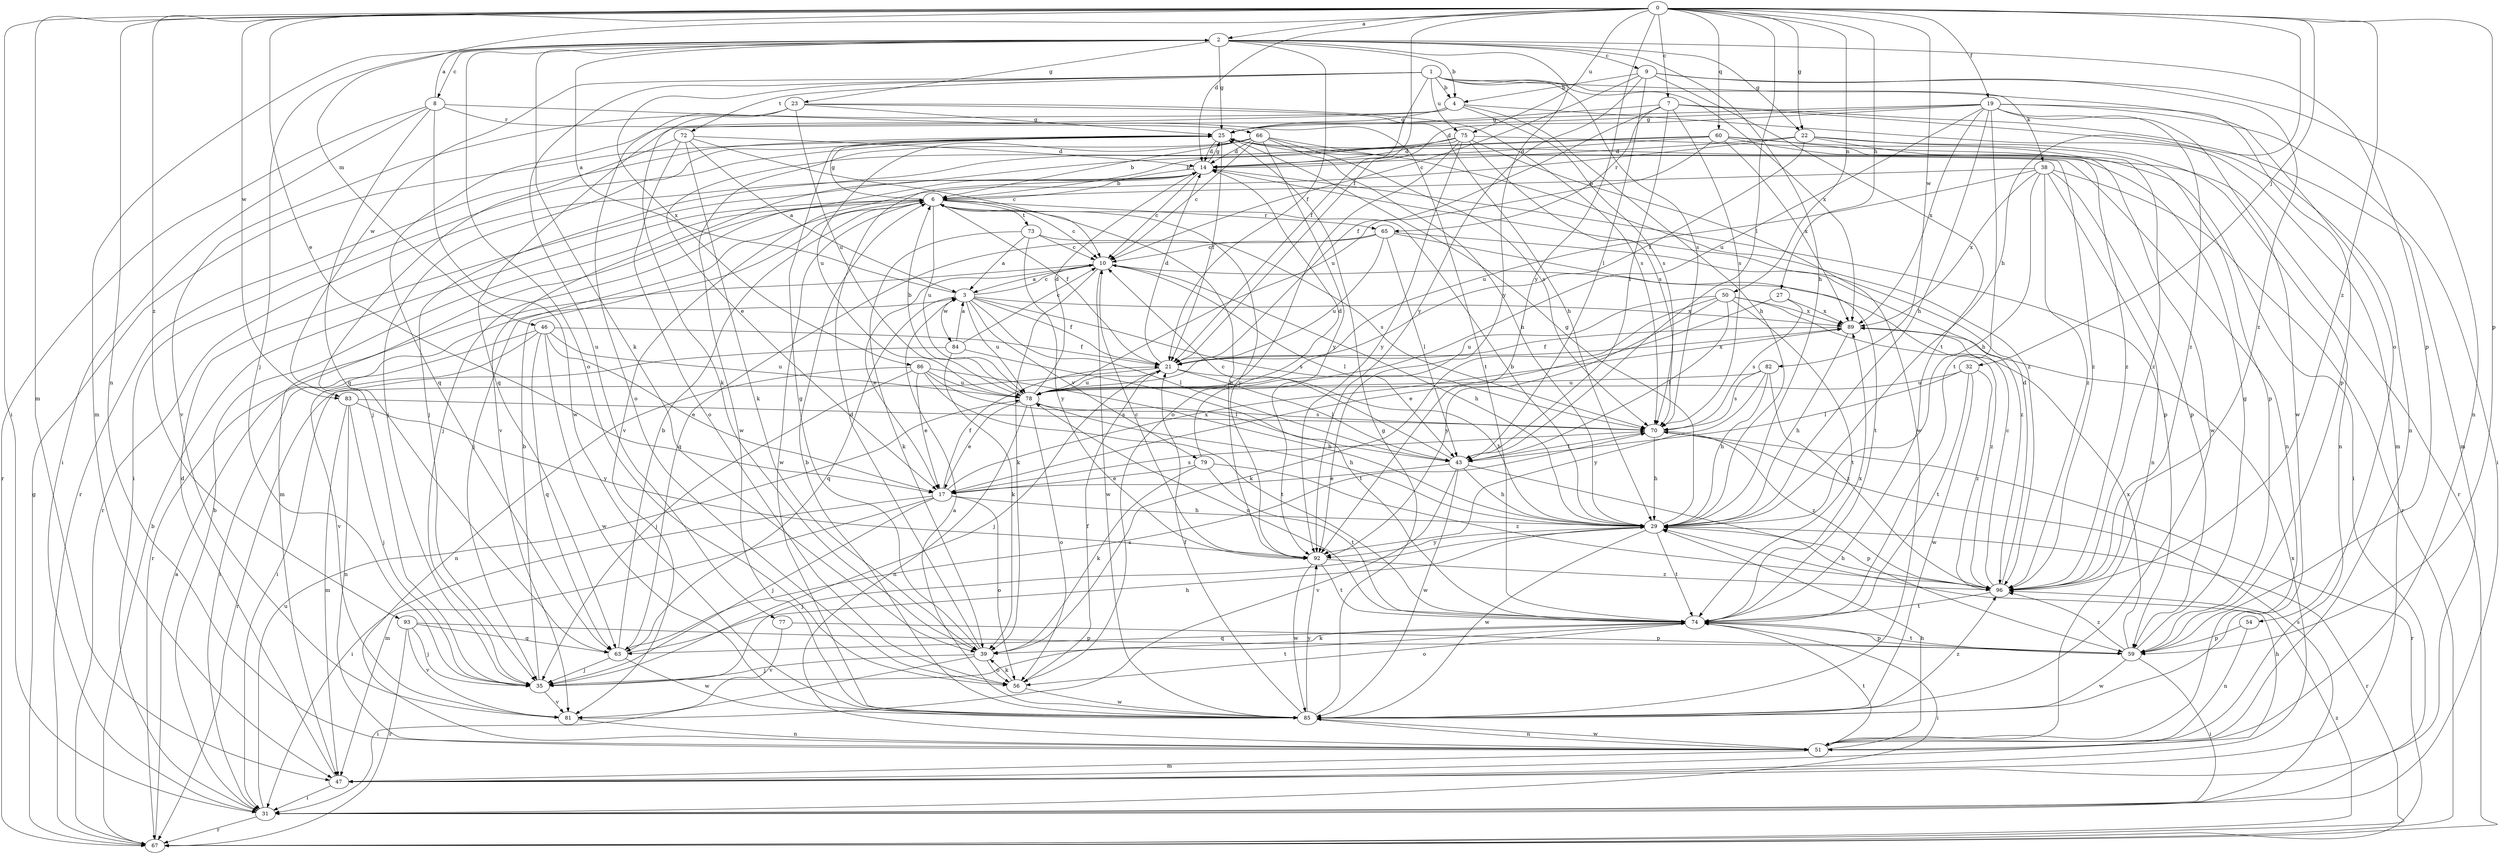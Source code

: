 strict digraph  {
0;
1;
2;
3;
4;
6;
7;
8;
9;
10;
14;
17;
19;
21;
22;
23;
25;
27;
29;
31;
32;
35;
38;
39;
43;
46;
47;
50;
51;
54;
56;
59;
60;
63;
65;
66;
67;
70;
72;
73;
74;
75;
77;
78;
79;
81;
82;
83;
84;
85;
86;
89;
92;
93;
96;
0 -> 2  [label=a];
0 -> 7  [label=c];
0 -> 14  [label=d];
0 -> 17  [label=e];
0 -> 19  [label=f];
0 -> 21  [label=f];
0 -> 22  [label=g];
0 -> 27  [label=h];
0 -> 29  [label=h];
0 -> 31  [label=i];
0 -> 32  [label=j];
0 -> 43  [label=l];
0 -> 46  [label=m];
0 -> 47  [label=m];
0 -> 50  [label=n];
0 -> 51  [label=n];
0 -> 59  [label=p];
0 -> 60  [label=q];
0 -> 75  [label=u];
0 -> 82  [label=w];
0 -> 83  [label=w];
0 -> 92  [label=y];
0 -> 93  [label=z];
0 -> 96  [label=z];
1 -> 4  [label=b];
1 -> 21  [label=f];
1 -> 38  [label=k];
1 -> 54  [label=o];
1 -> 70  [label=s];
1 -> 72  [label=t];
1 -> 75  [label=u];
1 -> 77  [label=u];
1 -> 83  [label=w];
1 -> 86  [label=x];
1 -> 89  [label=x];
2 -> 4  [label=b];
2 -> 8  [label=c];
2 -> 9  [label=c];
2 -> 21  [label=f];
2 -> 22  [label=g];
2 -> 23  [label=g];
2 -> 25  [label=g];
2 -> 29  [label=h];
2 -> 35  [label=j];
2 -> 39  [label=k];
2 -> 47  [label=m];
2 -> 56  [label=o];
2 -> 59  [label=p];
2 -> 92  [label=y];
3 -> 2  [label=a];
3 -> 10  [label=c];
3 -> 21  [label=f];
3 -> 43  [label=l];
3 -> 63  [label=q];
3 -> 70  [label=s];
3 -> 78  [label=u];
3 -> 79  [label=v];
3 -> 84  [label=w];
3 -> 89  [label=x];
4 -> 25  [label=g];
4 -> 29  [label=h];
4 -> 47  [label=m];
4 -> 63  [label=q];
4 -> 70  [label=s];
4 -> 81  [label=v];
6 -> 10  [label=c];
6 -> 21  [label=f];
6 -> 25  [label=g];
6 -> 35  [label=j];
6 -> 47  [label=m];
6 -> 65  [label=r];
6 -> 73  [label=t];
6 -> 78  [label=u];
6 -> 85  [label=w];
6 -> 92  [label=y];
7 -> 21  [label=f];
7 -> 25  [label=g];
7 -> 43  [label=l];
7 -> 47  [label=m];
7 -> 51  [label=n];
7 -> 65  [label=r];
7 -> 70  [label=s];
8 -> 2  [label=a];
8 -> 31  [label=i];
8 -> 63  [label=q];
8 -> 66  [label=r];
8 -> 67  [label=r];
8 -> 74  [label=t];
8 -> 85  [label=w];
9 -> 4  [label=b];
9 -> 10  [label=c];
9 -> 43  [label=l];
9 -> 51  [label=n];
9 -> 74  [label=t];
9 -> 92  [label=y];
9 -> 96  [label=z];
10 -> 3  [label=a];
10 -> 17  [label=e];
10 -> 29  [label=h];
10 -> 39  [label=k];
10 -> 43  [label=l];
10 -> 67  [label=r];
10 -> 85  [label=w];
14 -> 6  [label=b];
14 -> 10  [label=c];
14 -> 25  [label=g];
14 -> 35  [label=j];
14 -> 59  [label=p];
14 -> 67  [label=r];
17 -> 21  [label=f];
17 -> 29  [label=h];
17 -> 31  [label=i];
17 -> 35  [label=j];
17 -> 47  [label=m];
17 -> 56  [label=o];
17 -> 70  [label=s];
17 -> 89  [label=x];
19 -> 14  [label=d];
19 -> 25  [label=g];
19 -> 29  [label=h];
19 -> 31  [label=i];
19 -> 59  [label=p];
19 -> 63  [label=q];
19 -> 74  [label=t];
19 -> 78  [label=u];
19 -> 85  [label=w];
19 -> 89  [label=x];
19 -> 96  [label=z];
21 -> 14  [label=d];
21 -> 29  [label=h];
21 -> 35  [label=j];
21 -> 43  [label=l];
21 -> 67  [label=r];
21 -> 78  [label=u];
21 -> 89  [label=x];
22 -> 14  [label=d];
22 -> 21  [label=f];
22 -> 51  [label=n];
22 -> 59  [label=p];
22 -> 81  [label=v];
22 -> 96  [label=z];
23 -> 25  [label=g];
23 -> 29  [label=h];
23 -> 39  [label=k];
23 -> 56  [label=o];
23 -> 70  [label=s];
23 -> 78  [label=u];
25 -> 14  [label=d];
25 -> 21  [label=f];
25 -> 31  [label=i];
25 -> 35  [label=j];
25 -> 51  [label=n];
25 -> 67  [label=r];
25 -> 96  [label=z];
27 -> 17  [label=e];
27 -> 70  [label=s];
27 -> 89  [label=x];
29 -> 6  [label=b];
29 -> 25  [label=g];
29 -> 35  [label=j];
29 -> 67  [label=r];
29 -> 74  [label=t];
29 -> 85  [label=w];
29 -> 92  [label=y];
31 -> 6  [label=b];
31 -> 67  [label=r];
31 -> 70  [label=s];
31 -> 78  [label=u];
32 -> 43  [label=l];
32 -> 74  [label=t];
32 -> 78  [label=u];
32 -> 85  [label=w];
32 -> 96  [label=z];
35 -> 6  [label=b];
35 -> 74  [label=t];
35 -> 81  [label=v];
38 -> 6  [label=b];
38 -> 29  [label=h];
38 -> 51  [label=n];
38 -> 59  [label=p];
38 -> 67  [label=r];
38 -> 78  [label=u];
38 -> 89  [label=x];
38 -> 96  [label=z];
39 -> 14  [label=d];
39 -> 25  [label=g];
39 -> 31  [label=i];
39 -> 35  [label=j];
39 -> 56  [label=o];
43 -> 10  [label=c];
43 -> 17  [label=e];
43 -> 29  [label=h];
43 -> 59  [label=p];
43 -> 81  [label=v];
43 -> 85  [label=w];
46 -> 17  [label=e];
46 -> 21  [label=f];
46 -> 31  [label=i];
46 -> 63  [label=q];
46 -> 78  [label=u];
46 -> 81  [label=v];
46 -> 85  [label=w];
47 -> 14  [label=d];
47 -> 29  [label=h];
47 -> 31  [label=i];
47 -> 89  [label=x];
50 -> 39  [label=k];
50 -> 43  [label=l];
50 -> 74  [label=t];
50 -> 78  [label=u];
50 -> 89  [label=x];
50 -> 92  [label=y];
50 -> 96  [label=z];
51 -> 29  [label=h];
51 -> 47  [label=m];
51 -> 74  [label=t];
51 -> 85  [label=w];
54 -> 51  [label=n];
54 -> 59  [label=p];
56 -> 21  [label=f];
56 -> 39  [label=k];
56 -> 85  [label=w];
59 -> 25  [label=g];
59 -> 31  [label=i];
59 -> 74  [label=t];
59 -> 85  [label=w];
59 -> 89  [label=x];
59 -> 96  [label=z];
60 -> 14  [label=d];
60 -> 31  [label=i];
60 -> 35  [label=j];
60 -> 78  [label=u];
60 -> 81  [label=v];
60 -> 85  [label=w];
60 -> 89  [label=x];
60 -> 96  [label=z];
63 -> 6  [label=b];
63 -> 29  [label=h];
63 -> 35  [label=j];
63 -> 70  [label=s];
63 -> 85  [label=w];
65 -> 10  [label=c];
65 -> 43  [label=l];
65 -> 63  [label=q];
65 -> 74  [label=t];
65 -> 78  [label=u];
65 -> 96  [label=z];
66 -> 6  [label=b];
66 -> 10  [label=c];
66 -> 14  [label=d];
66 -> 29  [label=h];
66 -> 70  [label=s];
66 -> 78  [label=u];
66 -> 85  [label=w];
66 -> 92  [label=y];
66 -> 96  [label=z];
67 -> 3  [label=a];
67 -> 6  [label=b];
67 -> 25  [label=g];
67 -> 96  [label=z];
70 -> 29  [label=h];
70 -> 43  [label=l];
70 -> 67  [label=r];
70 -> 96  [label=z];
72 -> 3  [label=a];
72 -> 10  [label=c];
72 -> 14  [label=d];
72 -> 35  [label=j];
72 -> 39  [label=k];
72 -> 56  [label=o];
73 -> 3  [label=a];
73 -> 10  [label=c];
73 -> 39  [label=k];
73 -> 70  [label=s];
73 -> 92  [label=y];
74 -> 31  [label=i];
74 -> 39  [label=k];
74 -> 56  [label=o];
74 -> 59  [label=p];
74 -> 63  [label=q];
74 -> 78  [label=u];
74 -> 89  [label=x];
75 -> 6  [label=b];
75 -> 14  [label=d];
75 -> 17  [label=e];
75 -> 56  [label=o];
75 -> 67  [label=r];
75 -> 70  [label=s];
75 -> 85  [label=w];
75 -> 92  [label=y];
77 -> 59  [label=p];
77 -> 81  [label=v];
78 -> 6  [label=b];
78 -> 14  [label=d];
78 -> 17  [label=e];
78 -> 29  [label=h];
78 -> 51  [label=n];
78 -> 56  [label=o];
78 -> 70  [label=s];
79 -> 14  [label=d];
79 -> 17  [label=e];
79 -> 39  [label=k];
79 -> 74  [label=t];
79 -> 96  [label=z];
81 -> 51  [label=n];
82 -> 29  [label=h];
82 -> 70  [label=s];
82 -> 78  [label=u];
82 -> 92  [label=y];
82 -> 96  [label=z];
83 -> 35  [label=j];
83 -> 47  [label=m];
83 -> 51  [label=n];
83 -> 70  [label=s];
83 -> 92  [label=y];
84 -> 3  [label=a];
84 -> 10  [label=c];
84 -> 31  [label=i];
84 -> 39  [label=k];
84 -> 74  [label=t];
85 -> 3  [label=a];
85 -> 6  [label=b];
85 -> 21  [label=f];
85 -> 25  [label=g];
85 -> 51  [label=n];
85 -> 92  [label=y];
85 -> 96  [label=z];
86 -> 17  [label=e];
86 -> 29  [label=h];
86 -> 35  [label=j];
86 -> 43  [label=l];
86 -> 51  [label=n];
86 -> 74  [label=t];
86 -> 78  [label=u];
89 -> 21  [label=f];
89 -> 29  [label=h];
92 -> 6  [label=b];
92 -> 10  [label=c];
92 -> 74  [label=t];
92 -> 85  [label=w];
92 -> 96  [label=z];
93 -> 35  [label=j];
93 -> 59  [label=p];
93 -> 63  [label=q];
93 -> 67  [label=r];
93 -> 81  [label=v];
96 -> 10  [label=c];
96 -> 14  [label=d];
96 -> 29  [label=h];
96 -> 74  [label=t];
}
